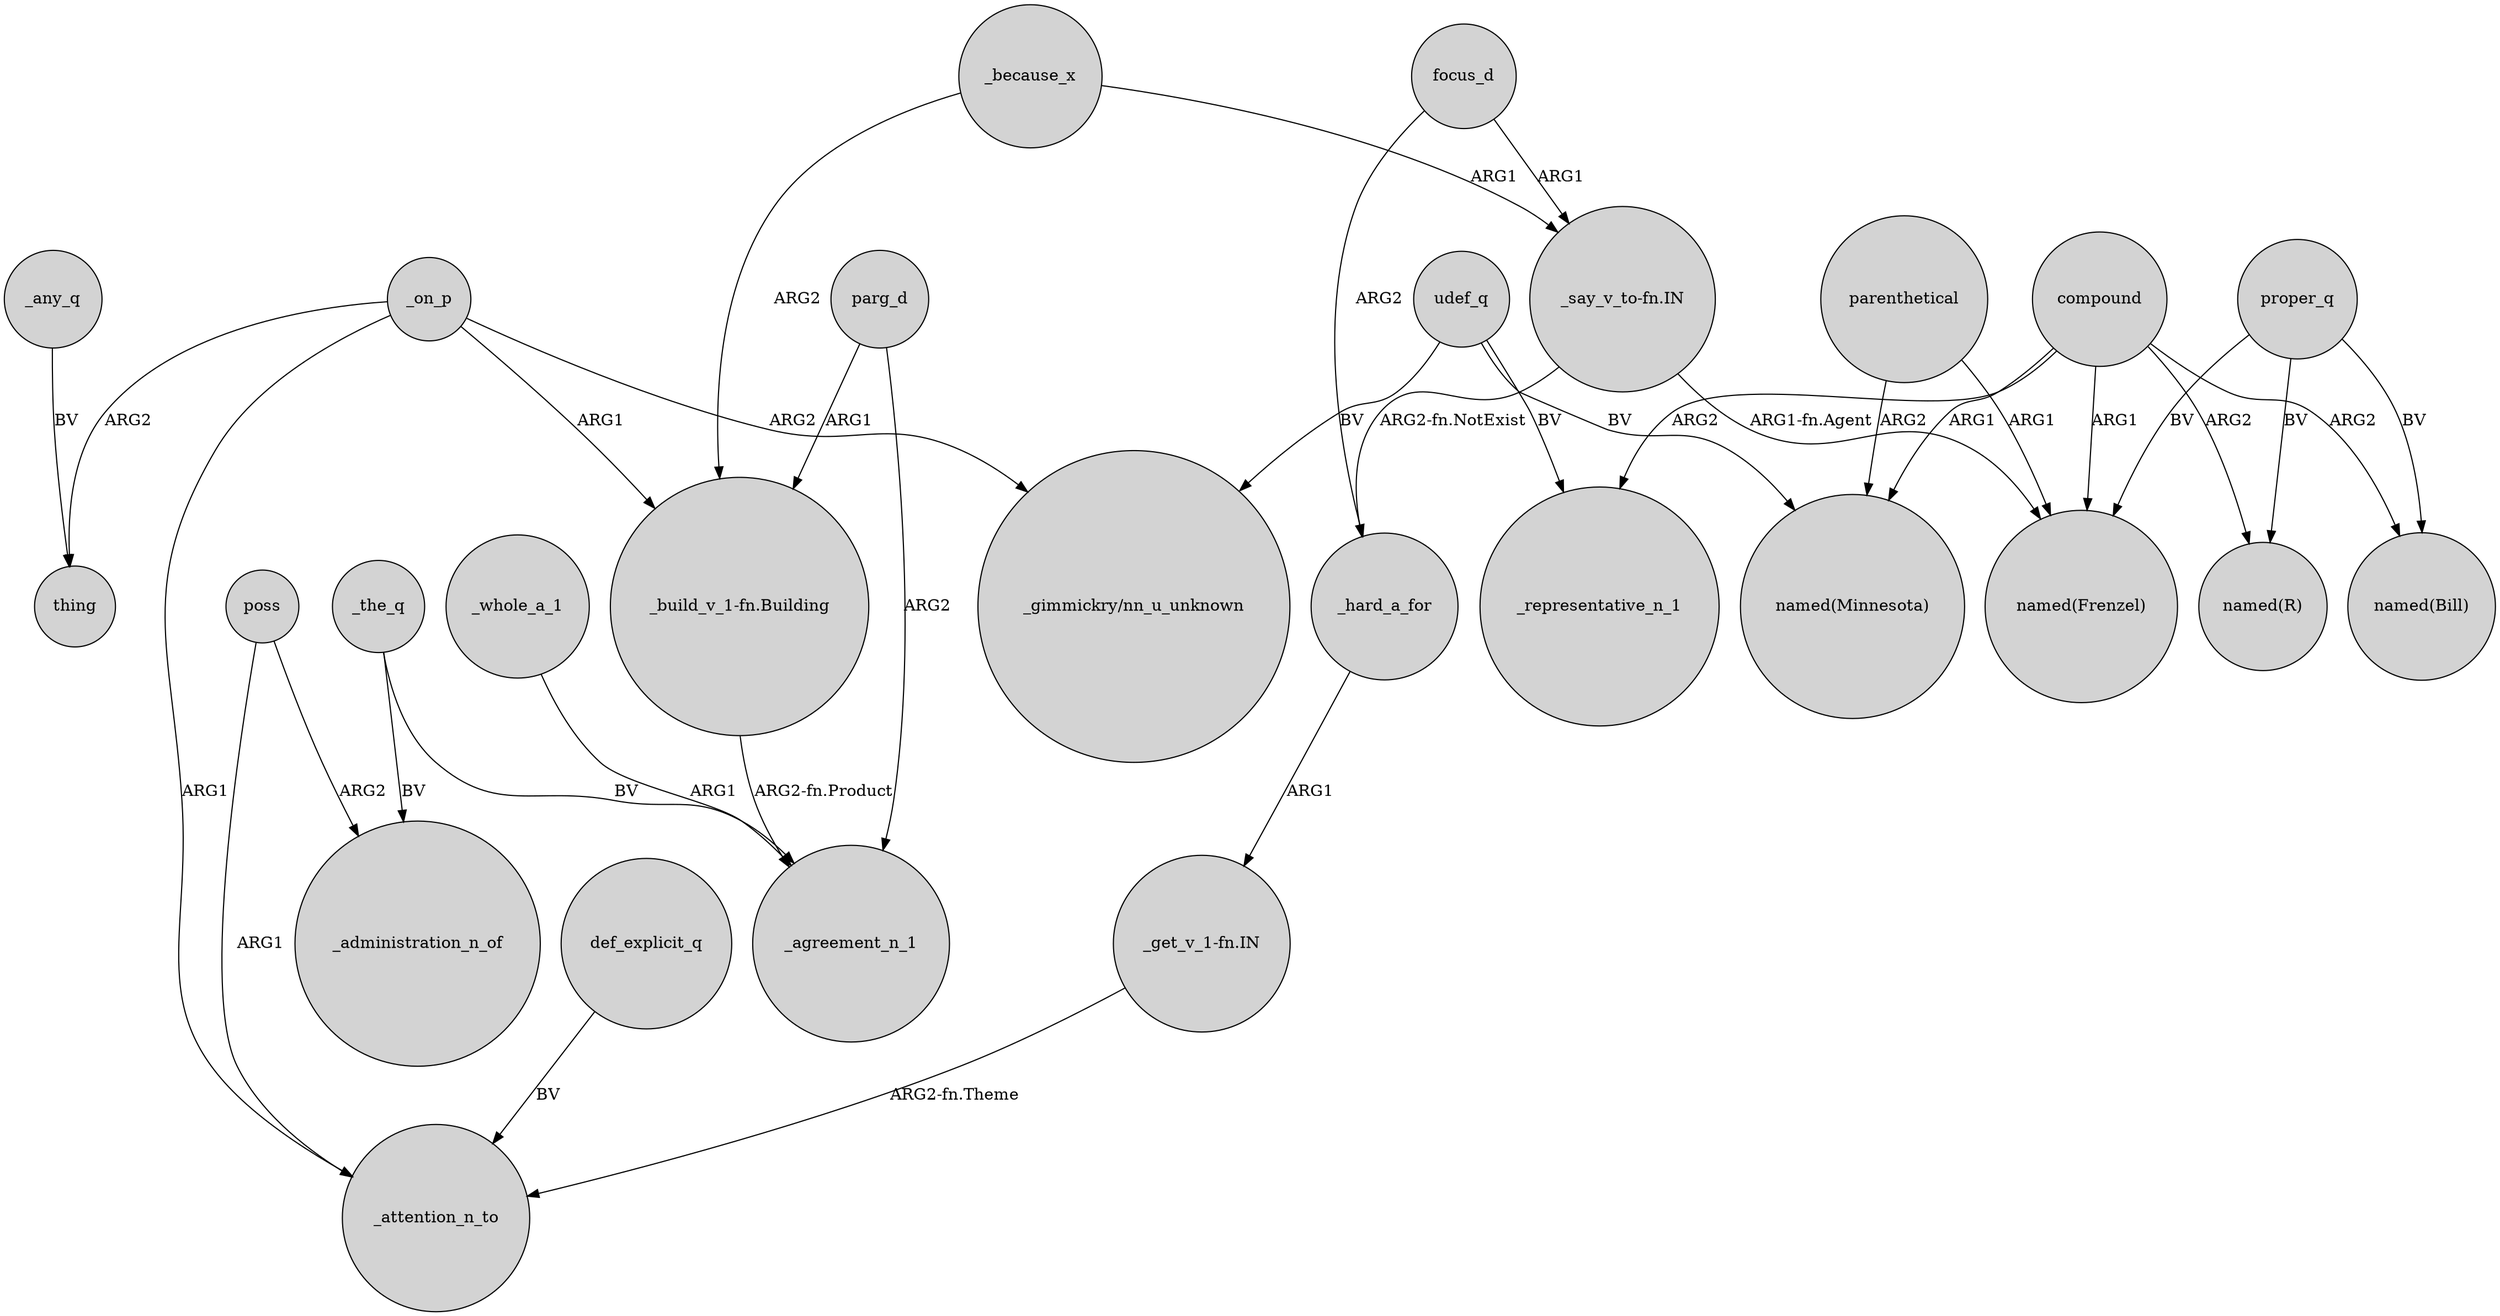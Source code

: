 digraph {
	node [shape=circle style=filled]
	focus_d -> _hard_a_for [label=ARG2]
	_on_p -> "_gimmickry/nn_u_unknown" [label=ARG2]
	compound -> "named(Minnesota)" [label=ARG1]
	"_get_v_1-fn.IN" -> _attention_n_to [label="ARG2-fn.Theme"]
	"_say_v_to-fn.IN" -> "named(Frenzel)" [label="ARG1-fn.Agent"]
	proper_q -> "named(Frenzel)" [label=BV]
	compound -> "named(R)" [label=ARG2]
	_on_p -> _attention_n_to [label=ARG1]
	_whole_a_1 -> _agreement_n_1 [label=ARG1]
	compound -> "named(Frenzel)" [label=ARG1]
	parenthetical -> "named(Minnesota)" [label=ARG2]
	parenthetical -> "named(Frenzel)" [label=ARG1]
	poss -> _attention_n_to [label=ARG1]
	proper_q -> "named(Bill)" [label=BV]
	_because_x -> "_build_v_1-fn.Building" [label=ARG2]
	focus_d -> "_say_v_to-fn.IN" [label=ARG1]
	poss -> _administration_n_of [label=ARG2]
	_hard_a_for -> "_get_v_1-fn.IN" [label=ARG1]
	compound -> _representative_n_1 [label=ARG2]
	_on_p -> "_build_v_1-fn.Building" [label=ARG1]
	_the_q -> _agreement_n_1 [label=BV]
	parg_d -> "_build_v_1-fn.Building" [label=ARG1]
	compound -> "named(Bill)" [label=ARG2]
	udef_q -> _representative_n_1 [label=BV]
	proper_q -> "named(R)" [label=BV]
	udef_q -> "named(Minnesota)" [label=BV]
	udef_q -> "_gimmickry/nn_u_unknown" [label=BV]
	parg_d -> _agreement_n_1 [label=ARG2]
	"_say_v_to-fn.IN" -> _hard_a_for [label="ARG2-fn.NotExist"]
	_the_q -> _administration_n_of [label=BV]
	_because_x -> "_say_v_to-fn.IN" [label=ARG1]
	def_explicit_q -> _attention_n_to [label=BV]
	_any_q -> thing [label=BV]
	_on_p -> thing [label=ARG2]
	"_build_v_1-fn.Building" -> _agreement_n_1 [label="ARG2-fn.Product"]
}
